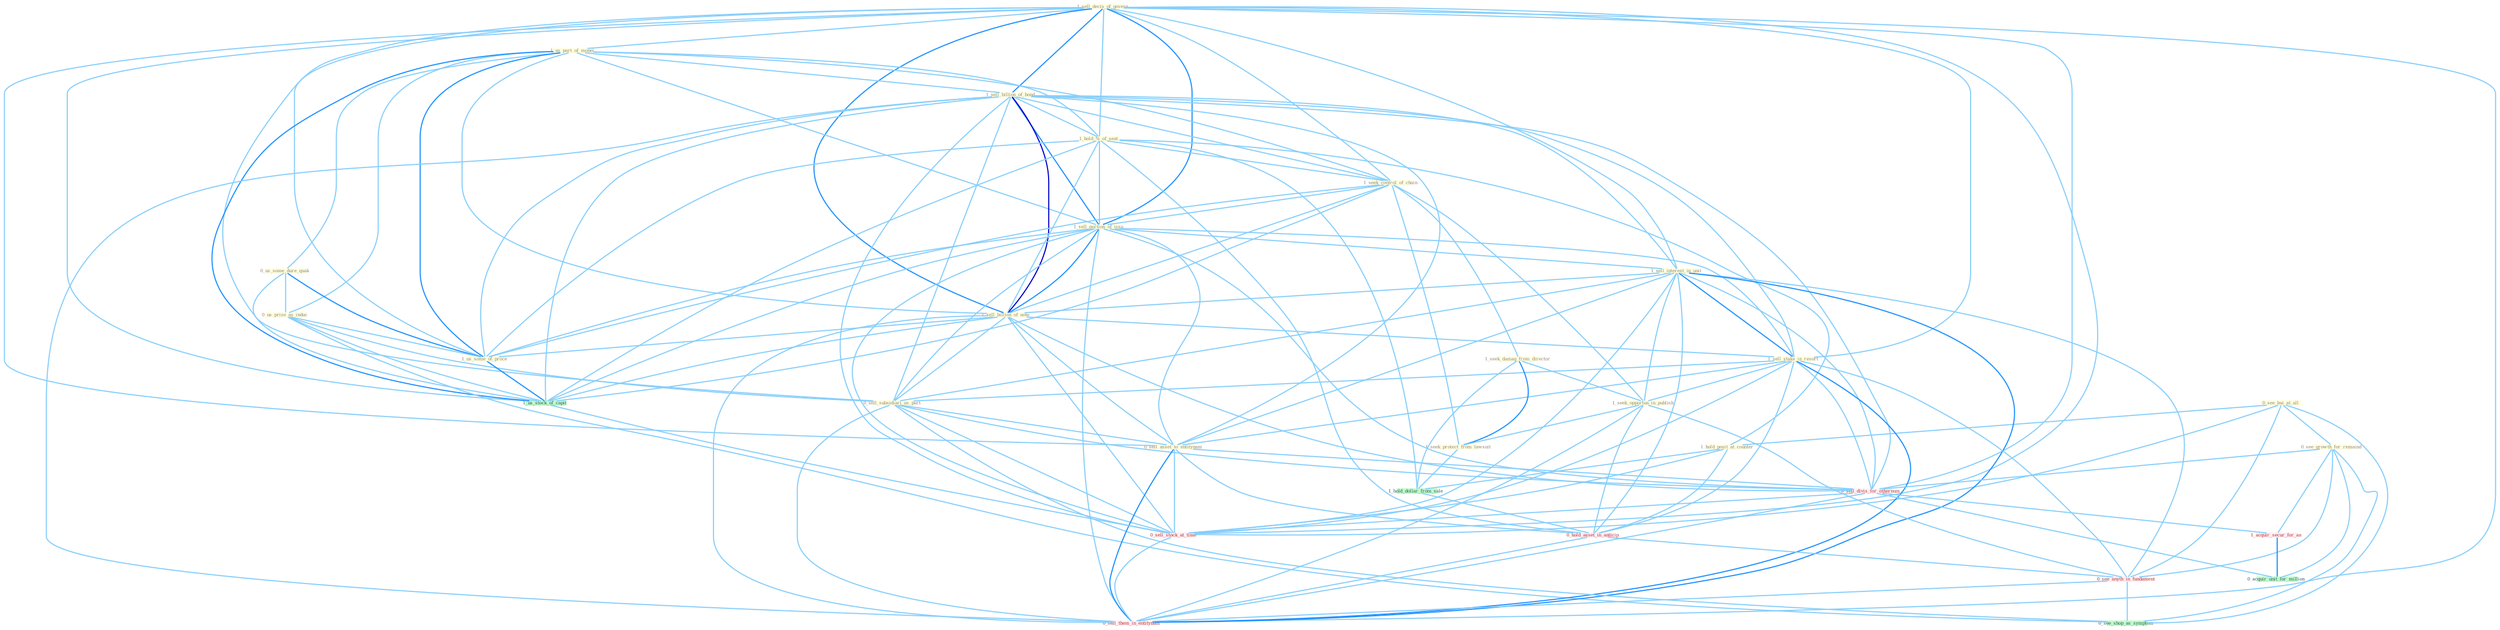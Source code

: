 Graph G{ 
    node
    [shape=polygon,style=filled,width=.5,height=.06,color="#BDFCC9",fixedsize=true,fontsize=4,
    fontcolor="#2f4f4f"];
    {node
    [color="#ffffe0", fontcolor="#8b7d6b"] "1_sell_decis_of_govern " "1_us_part_of_monei " "1_sell_billion_of_bond " "0_us_some_dure_quak " "1_hold_%_of_seat " "0_us_prize_as_induc " "0_see_bui_at_all " "1_seek_control_of_chain " "1_sell_portion_of_issu " "1_sell_interest_in_unit " "1_sell_billion_of_note " "1_sell_stake_in_resort " "1_seek_damag_from_director " "1_us_some_of_proce " "0_sell_subsidiari_as_part " "1_seek_opportun_in_publish " "1_hold_posit_at_counter " "0_see_growth_for_remaind " "1_seek_protect_from_lawsuit " "0_sell_asset_to_entitynam "}
{node [color="#fff0f5", fontcolor="#b22222"] "0_sell_divis_for_othernum " "1_acquir_secur_for_an " "0_hold_asset_in_anticip " "0_sell_stock_at_time " "0_see_anyth_in_fundament " "0_sell_them_in_entitynam "}
edge [color="#B0E2FF"];

	"1_sell_decis_of_govern " -- "1_us_part_of_monei " [w="1", color="#87cefa" ];
	"1_sell_decis_of_govern " -- "1_sell_billion_of_bond " [w="2", color="#1e90ff" , len=0.8];
	"1_sell_decis_of_govern " -- "1_hold_%_of_seat " [w="1", color="#87cefa" ];
	"1_sell_decis_of_govern " -- "1_seek_control_of_chain " [w="1", color="#87cefa" ];
	"1_sell_decis_of_govern " -- "1_sell_portion_of_issu " [w="2", color="#1e90ff" , len=0.8];
	"1_sell_decis_of_govern " -- "1_sell_interest_in_unit " [w="1", color="#87cefa" ];
	"1_sell_decis_of_govern " -- "1_sell_billion_of_note " [w="2", color="#1e90ff" , len=0.8];
	"1_sell_decis_of_govern " -- "1_sell_stake_in_resort " [w="1", color="#87cefa" ];
	"1_sell_decis_of_govern " -- "1_us_some_of_proce " [w="1", color="#87cefa" ];
	"1_sell_decis_of_govern " -- "0_sell_subsidiari_as_part " [w="1", color="#87cefa" ];
	"1_sell_decis_of_govern " -- "0_sell_asset_to_entitynam " [w="1", color="#87cefa" ];
	"1_sell_decis_of_govern " -- "0_sell_divis_for_othernum " [w="1", color="#87cefa" ];
	"1_sell_decis_of_govern " -- "1_us_stock_of_capit " [w="1", color="#87cefa" ];
	"1_sell_decis_of_govern " -- "0_sell_stock_at_time " [w="1", color="#87cefa" ];
	"1_sell_decis_of_govern " -- "0_sell_them_in_entitynam " [w="1", color="#87cefa" ];
	"1_us_part_of_monei " -- "1_sell_billion_of_bond " [w="1", color="#87cefa" ];
	"1_us_part_of_monei " -- "0_us_some_dure_quak " [w="1", color="#87cefa" ];
	"1_us_part_of_monei " -- "1_hold_%_of_seat " [w="1", color="#87cefa" ];
	"1_us_part_of_monei " -- "0_us_prize_as_induc " [w="1", color="#87cefa" ];
	"1_us_part_of_monei " -- "1_seek_control_of_chain " [w="1", color="#87cefa" ];
	"1_us_part_of_monei " -- "1_sell_portion_of_issu " [w="1", color="#87cefa" ];
	"1_us_part_of_monei " -- "1_sell_billion_of_note " [w="1", color="#87cefa" ];
	"1_us_part_of_monei " -- "1_us_some_of_proce " [w="2", color="#1e90ff" , len=0.8];
	"1_us_part_of_monei " -- "1_us_stock_of_capit " [w="2", color="#1e90ff" , len=0.8];
	"1_sell_billion_of_bond " -- "1_hold_%_of_seat " [w="1", color="#87cefa" ];
	"1_sell_billion_of_bond " -- "1_seek_control_of_chain " [w="1", color="#87cefa" ];
	"1_sell_billion_of_bond " -- "1_sell_portion_of_issu " [w="2", color="#1e90ff" , len=0.8];
	"1_sell_billion_of_bond " -- "1_sell_interest_in_unit " [w="1", color="#87cefa" ];
	"1_sell_billion_of_bond " -- "1_sell_billion_of_note " [w="3", color="#0000cd" , len=0.6];
	"1_sell_billion_of_bond " -- "1_sell_stake_in_resort " [w="1", color="#87cefa" ];
	"1_sell_billion_of_bond " -- "1_us_some_of_proce " [w="1", color="#87cefa" ];
	"1_sell_billion_of_bond " -- "0_sell_subsidiari_as_part " [w="1", color="#87cefa" ];
	"1_sell_billion_of_bond " -- "0_sell_asset_to_entitynam " [w="1", color="#87cefa" ];
	"1_sell_billion_of_bond " -- "0_sell_divis_for_othernum " [w="1", color="#87cefa" ];
	"1_sell_billion_of_bond " -- "1_us_stock_of_capit " [w="1", color="#87cefa" ];
	"1_sell_billion_of_bond " -- "0_sell_stock_at_time " [w="1", color="#87cefa" ];
	"1_sell_billion_of_bond " -- "0_sell_them_in_entitynam " [w="1", color="#87cefa" ];
	"0_us_some_dure_quak " -- "0_us_prize_as_induc " [w="1", color="#87cefa" ];
	"0_us_some_dure_quak " -- "1_us_some_of_proce " [w="2", color="#1e90ff" , len=0.8];
	"0_us_some_dure_quak " -- "1_us_stock_of_capit " [w="1", color="#87cefa" ];
	"1_hold_%_of_seat " -- "1_seek_control_of_chain " [w="1", color="#87cefa" ];
	"1_hold_%_of_seat " -- "1_sell_portion_of_issu " [w="1", color="#87cefa" ];
	"1_hold_%_of_seat " -- "1_sell_billion_of_note " [w="1", color="#87cefa" ];
	"1_hold_%_of_seat " -- "1_us_some_of_proce " [w="1", color="#87cefa" ];
	"1_hold_%_of_seat " -- "1_hold_posit_at_counter " [w="1", color="#87cefa" ];
	"1_hold_%_of_seat " -- "1_us_stock_of_capit " [w="1", color="#87cefa" ];
	"1_hold_%_of_seat " -- "1_hold_dollar_from_sale " [w="1", color="#87cefa" ];
	"1_hold_%_of_seat " -- "0_hold_asset_in_anticip " [w="1", color="#87cefa" ];
	"0_us_prize_as_induc " -- "1_us_some_of_proce " [w="1", color="#87cefa" ];
	"0_us_prize_as_induc " -- "0_sell_subsidiari_as_part " [w="1", color="#87cefa" ];
	"0_us_prize_as_induc " -- "1_us_stock_of_capit " [w="1", color="#87cefa" ];
	"0_us_prize_as_induc " -- "0_see_shop_as_symptom " [w="1", color="#87cefa" ];
	"0_see_bui_at_all " -- "1_hold_posit_at_counter " [w="1", color="#87cefa" ];
	"0_see_bui_at_all " -- "0_see_growth_for_remaind " [w="1", color="#87cefa" ];
	"0_see_bui_at_all " -- "0_sell_stock_at_time " [w="1", color="#87cefa" ];
	"0_see_bui_at_all " -- "0_see_anyth_in_fundament " [w="1", color="#87cefa" ];
	"0_see_bui_at_all " -- "0_see_shop_as_symptom " [w="1", color="#87cefa" ];
	"1_seek_control_of_chain " -- "1_sell_portion_of_issu " [w="1", color="#87cefa" ];
	"1_seek_control_of_chain " -- "1_sell_billion_of_note " [w="1", color="#87cefa" ];
	"1_seek_control_of_chain " -- "1_seek_damag_from_director " [w="1", color="#87cefa" ];
	"1_seek_control_of_chain " -- "1_us_some_of_proce " [w="1", color="#87cefa" ];
	"1_seek_control_of_chain " -- "1_seek_opportun_in_publish " [w="1", color="#87cefa" ];
	"1_seek_control_of_chain " -- "1_seek_protect_from_lawsuit " [w="1", color="#87cefa" ];
	"1_seek_control_of_chain " -- "1_us_stock_of_capit " [w="1", color="#87cefa" ];
	"1_sell_portion_of_issu " -- "1_sell_interest_in_unit " [w="1", color="#87cefa" ];
	"1_sell_portion_of_issu " -- "1_sell_billion_of_note " [w="2", color="#1e90ff" , len=0.8];
	"1_sell_portion_of_issu " -- "1_sell_stake_in_resort " [w="1", color="#87cefa" ];
	"1_sell_portion_of_issu " -- "1_us_some_of_proce " [w="1", color="#87cefa" ];
	"1_sell_portion_of_issu " -- "0_sell_subsidiari_as_part " [w="1", color="#87cefa" ];
	"1_sell_portion_of_issu " -- "0_sell_asset_to_entitynam " [w="1", color="#87cefa" ];
	"1_sell_portion_of_issu " -- "0_sell_divis_for_othernum " [w="1", color="#87cefa" ];
	"1_sell_portion_of_issu " -- "1_us_stock_of_capit " [w="1", color="#87cefa" ];
	"1_sell_portion_of_issu " -- "0_sell_stock_at_time " [w="1", color="#87cefa" ];
	"1_sell_portion_of_issu " -- "0_sell_them_in_entitynam " [w="1", color="#87cefa" ];
	"1_sell_interest_in_unit " -- "1_sell_billion_of_note " [w="1", color="#87cefa" ];
	"1_sell_interest_in_unit " -- "1_sell_stake_in_resort " [w="2", color="#1e90ff" , len=0.8];
	"1_sell_interest_in_unit " -- "0_sell_subsidiari_as_part " [w="1", color="#87cefa" ];
	"1_sell_interest_in_unit " -- "1_seek_opportun_in_publish " [w="1", color="#87cefa" ];
	"1_sell_interest_in_unit " -- "0_sell_asset_to_entitynam " [w="1", color="#87cefa" ];
	"1_sell_interest_in_unit " -- "0_sell_divis_for_othernum " [w="1", color="#87cefa" ];
	"1_sell_interest_in_unit " -- "0_hold_asset_in_anticip " [w="1", color="#87cefa" ];
	"1_sell_interest_in_unit " -- "0_sell_stock_at_time " [w="1", color="#87cefa" ];
	"1_sell_interest_in_unit " -- "0_see_anyth_in_fundament " [w="1", color="#87cefa" ];
	"1_sell_interest_in_unit " -- "0_sell_them_in_entitynam " [w="2", color="#1e90ff" , len=0.8];
	"1_sell_billion_of_note " -- "1_sell_stake_in_resort " [w="1", color="#87cefa" ];
	"1_sell_billion_of_note " -- "1_us_some_of_proce " [w="1", color="#87cefa" ];
	"1_sell_billion_of_note " -- "0_sell_subsidiari_as_part " [w="1", color="#87cefa" ];
	"1_sell_billion_of_note " -- "0_sell_asset_to_entitynam " [w="1", color="#87cefa" ];
	"1_sell_billion_of_note " -- "0_sell_divis_for_othernum " [w="1", color="#87cefa" ];
	"1_sell_billion_of_note " -- "1_us_stock_of_capit " [w="1", color="#87cefa" ];
	"1_sell_billion_of_note " -- "0_sell_stock_at_time " [w="1", color="#87cefa" ];
	"1_sell_billion_of_note " -- "0_sell_them_in_entitynam " [w="1", color="#87cefa" ];
	"1_sell_stake_in_resort " -- "0_sell_subsidiari_as_part " [w="1", color="#87cefa" ];
	"1_sell_stake_in_resort " -- "1_seek_opportun_in_publish " [w="1", color="#87cefa" ];
	"1_sell_stake_in_resort " -- "0_sell_asset_to_entitynam " [w="1", color="#87cefa" ];
	"1_sell_stake_in_resort " -- "0_sell_divis_for_othernum " [w="1", color="#87cefa" ];
	"1_sell_stake_in_resort " -- "0_hold_asset_in_anticip " [w="1", color="#87cefa" ];
	"1_sell_stake_in_resort " -- "0_sell_stock_at_time " [w="1", color="#87cefa" ];
	"1_sell_stake_in_resort " -- "0_see_anyth_in_fundament " [w="1", color="#87cefa" ];
	"1_sell_stake_in_resort " -- "0_sell_them_in_entitynam " [w="2", color="#1e90ff" , len=0.8];
	"1_seek_damag_from_director " -- "1_seek_opportun_in_publish " [w="1", color="#87cefa" ];
	"1_seek_damag_from_director " -- "1_seek_protect_from_lawsuit " [w="2", color="#1e90ff" , len=0.8];
	"1_seek_damag_from_director " -- "1_hold_dollar_from_sale " [w="1", color="#87cefa" ];
	"1_us_some_of_proce " -- "1_us_stock_of_capit " [w="2", color="#1e90ff" , len=0.8];
	"0_sell_subsidiari_as_part " -- "0_sell_asset_to_entitynam " [w="1", color="#87cefa" ];
	"0_sell_subsidiari_as_part " -- "0_sell_divis_for_othernum " [w="1", color="#87cefa" ];
	"0_sell_subsidiari_as_part " -- "0_sell_stock_at_time " [w="1", color="#87cefa" ];
	"0_sell_subsidiari_as_part " -- "0_see_shop_as_symptom " [w="1", color="#87cefa" ];
	"0_sell_subsidiari_as_part " -- "0_sell_them_in_entitynam " [w="1", color="#87cefa" ];
	"1_seek_opportun_in_publish " -- "1_seek_protect_from_lawsuit " [w="1", color="#87cefa" ];
	"1_seek_opportun_in_publish " -- "0_hold_asset_in_anticip " [w="1", color="#87cefa" ];
	"1_seek_opportun_in_publish " -- "0_see_anyth_in_fundament " [w="1", color="#87cefa" ];
	"1_seek_opportun_in_publish " -- "0_sell_them_in_entitynam " [w="1", color="#87cefa" ];
	"1_hold_posit_at_counter " -- "1_hold_dollar_from_sale " [w="1", color="#87cefa" ];
	"1_hold_posit_at_counter " -- "0_hold_asset_in_anticip " [w="1", color="#87cefa" ];
	"1_hold_posit_at_counter " -- "0_sell_stock_at_time " [w="1", color="#87cefa" ];
	"0_see_growth_for_remaind " -- "0_sell_divis_for_othernum " [w="1", color="#87cefa" ];
	"0_see_growth_for_remaind " -- "1_acquir_secur_for_an " [w="1", color="#87cefa" ];
	"0_see_growth_for_remaind " -- "0_see_anyth_in_fundament " [w="1", color="#87cefa" ];
	"0_see_growth_for_remaind " -- "0_acquir_unit_for_million " [w="1", color="#87cefa" ];
	"0_see_growth_for_remaind " -- "0_see_shop_as_symptom " [w="1", color="#87cefa" ];
	"1_seek_protect_from_lawsuit " -- "1_hold_dollar_from_sale " [w="1", color="#87cefa" ];
	"0_sell_asset_to_entitynam " -- "0_sell_divis_for_othernum " [w="1", color="#87cefa" ];
	"0_sell_asset_to_entitynam " -- "0_hold_asset_in_anticip " [w="1", color="#87cefa" ];
	"0_sell_asset_to_entitynam " -- "0_sell_stock_at_time " [w="1", color="#87cefa" ];
	"0_sell_asset_to_entitynam " -- "0_sell_them_in_entitynam " [w="2", color="#1e90ff" , len=0.8];
	"0_sell_divis_for_othernum " -- "1_acquir_secur_for_an " [w="1", color="#87cefa" ];
	"0_sell_divis_for_othernum " -- "0_sell_stock_at_time " [w="1", color="#87cefa" ];
	"0_sell_divis_for_othernum " -- "0_acquir_unit_for_million " [w="1", color="#87cefa" ];
	"0_sell_divis_for_othernum " -- "0_sell_them_in_entitynam " [w="1", color="#87cefa" ];
	"1_acquir_secur_for_an " -- "0_acquir_unit_for_million " [w="2", color="#1e90ff" , len=0.8];
	"1_us_stock_of_capit " -- "0_sell_stock_at_time " [w="1", color="#87cefa" ];
	"1_hold_dollar_from_sale " -- "0_hold_asset_in_anticip " [w="1", color="#87cefa" ];
	"0_hold_asset_in_anticip " -- "0_see_anyth_in_fundament " [w="1", color="#87cefa" ];
	"0_hold_asset_in_anticip " -- "0_sell_them_in_entitynam " [w="1", color="#87cefa" ];
	"0_sell_stock_at_time " -- "0_sell_them_in_entitynam " [w="1", color="#87cefa" ];
	"0_see_anyth_in_fundament " -- "0_see_shop_as_symptom " [w="1", color="#87cefa" ];
	"0_see_anyth_in_fundament " -- "0_sell_them_in_entitynam " [w="1", color="#87cefa" ];
}